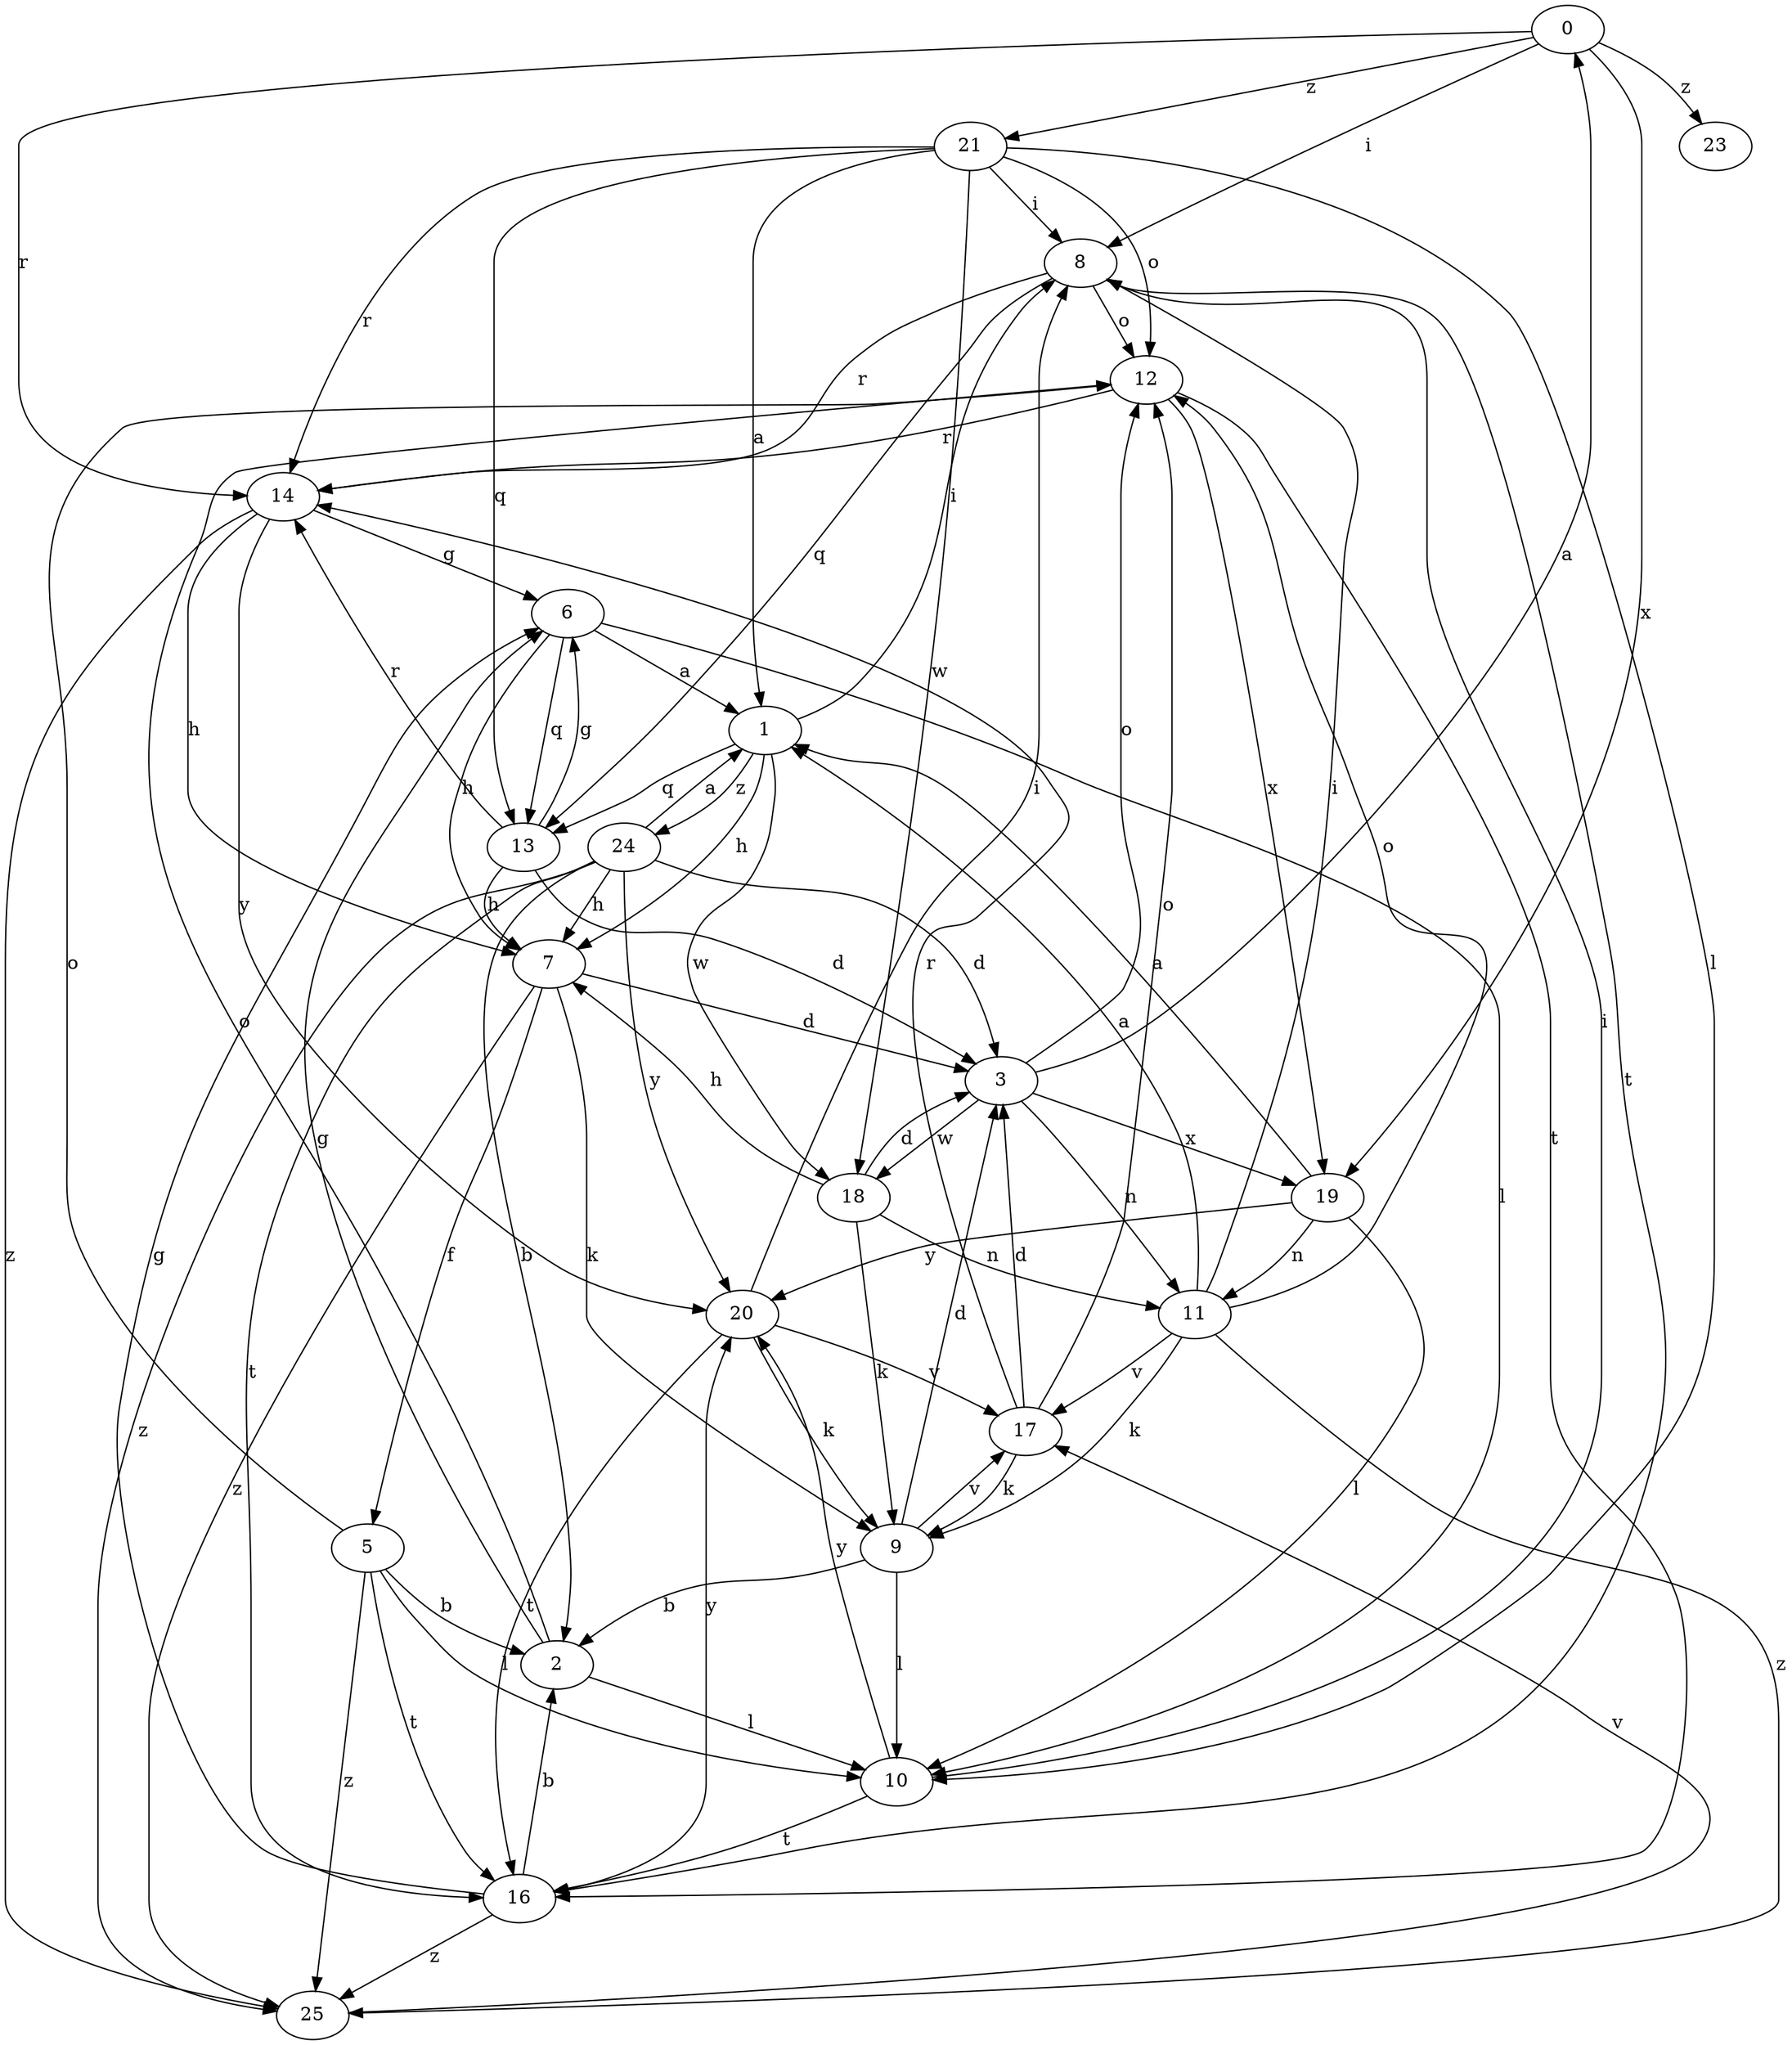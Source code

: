 strict digraph  {
0;
1;
2;
3;
5;
6;
7;
8;
9;
10;
11;
12;
13;
14;
16;
17;
18;
19;
20;
21;
23;
24;
25;
0 -> 8  [label=i];
0 -> 14  [label=r];
0 -> 19  [label=x];
0 -> 21  [label=z];
0 -> 23  [label=z];
1 -> 7  [label=h];
1 -> 8  [label=i];
1 -> 13  [label=q];
1 -> 18  [label=w];
1 -> 24  [label=z];
2 -> 6  [label=g];
2 -> 10  [label=l];
2 -> 12  [label=o];
3 -> 0  [label=a];
3 -> 11  [label=n];
3 -> 12  [label=o];
3 -> 18  [label=w];
3 -> 19  [label=x];
5 -> 2  [label=b];
5 -> 10  [label=l];
5 -> 12  [label=o];
5 -> 16  [label=t];
5 -> 25  [label=z];
6 -> 1  [label=a];
6 -> 7  [label=h];
6 -> 10  [label=l];
6 -> 13  [label=q];
7 -> 3  [label=d];
7 -> 5  [label=f];
7 -> 9  [label=k];
7 -> 25  [label=z];
8 -> 12  [label=o];
8 -> 13  [label=q];
8 -> 14  [label=r];
8 -> 16  [label=t];
9 -> 2  [label=b];
9 -> 3  [label=d];
9 -> 10  [label=l];
9 -> 17  [label=v];
10 -> 8  [label=i];
10 -> 16  [label=t];
10 -> 20  [label=y];
11 -> 1  [label=a];
11 -> 8  [label=i];
11 -> 9  [label=k];
11 -> 12  [label=o];
11 -> 17  [label=v];
11 -> 25  [label=z];
12 -> 14  [label=r];
12 -> 16  [label=t];
12 -> 19  [label=x];
13 -> 3  [label=d];
13 -> 6  [label=g];
13 -> 7  [label=h];
13 -> 14  [label=r];
14 -> 6  [label=g];
14 -> 7  [label=h];
14 -> 20  [label=y];
14 -> 25  [label=z];
16 -> 2  [label=b];
16 -> 6  [label=g];
16 -> 20  [label=y];
16 -> 25  [label=z];
17 -> 3  [label=d];
17 -> 9  [label=k];
17 -> 12  [label=o];
17 -> 14  [label=r];
18 -> 3  [label=d];
18 -> 7  [label=h];
18 -> 9  [label=k];
18 -> 11  [label=n];
19 -> 1  [label=a];
19 -> 10  [label=l];
19 -> 11  [label=n];
19 -> 20  [label=y];
20 -> 8  [label=i];
20 -> 9  [label=k];
20 -> 16  [label=t];
20 -> 17  [label=v];
21 -> 1  [label=a];
21 -> 8  [label=i];
21 -> 10  [label=l];
21 -> 12  [label=o];
21 -> 13  [label=q];
21 -> 14  [label=r];
21 -> 18  [label=w];
24 -> 1  [label=a];
24 -> 2  [label=b];
24 -> 3  [label=d];
24 -> 7  [label=h];
24 -> 16  [label=t];
24 -> 20  [label=y];
24 -> 25  [label=z];
25 -> 17  [label=v];
}
